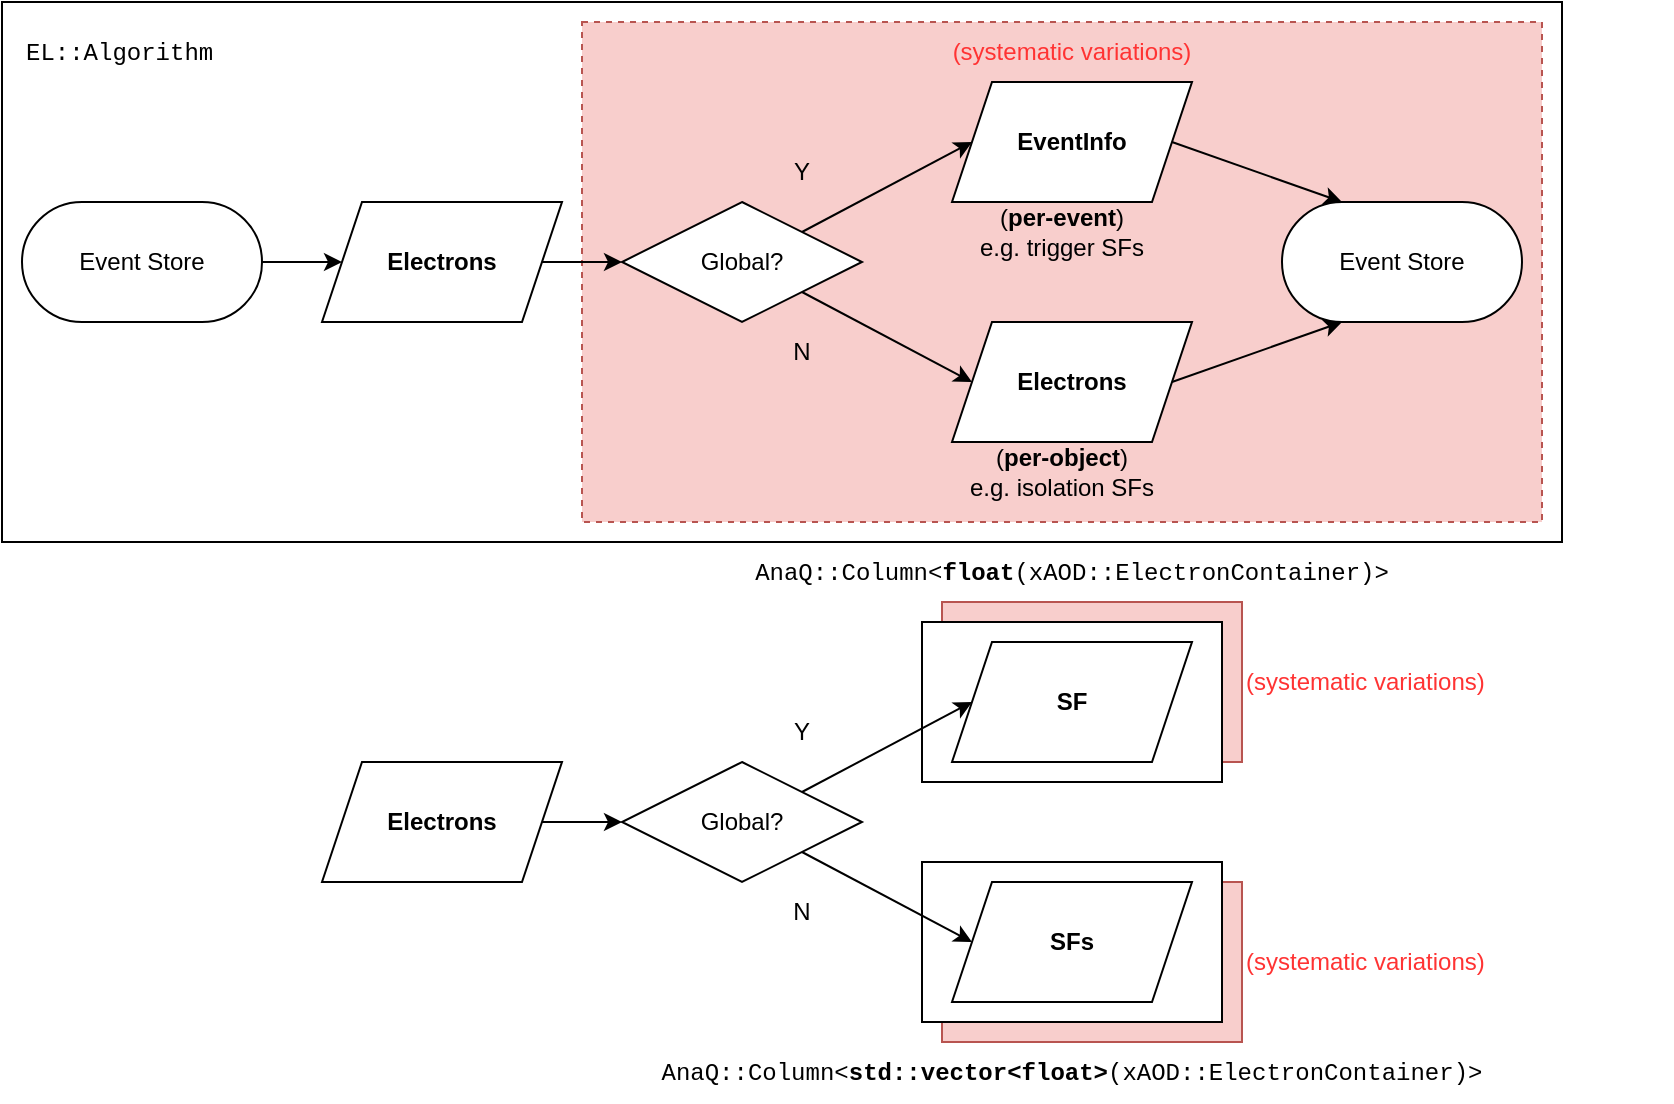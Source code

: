 <mxfile version="24.2.3" type="github">
  <diagram name="Page-1" id="x4Z9gdXSY7LWlNQllm9L">
    <mxGraphModel dx="2844" dy="783" grid="1" gridSize="10" guides="1" tooltips="1" connect="1" arrows="1" fold="1" page="1" pageScale="1" pageWidth="850" pageHeight="1100" math="0" shadow="0">
      <root>
        <mxCell id="0" />
        <mxCell id="1" parent="0" />
        <mxCell id="qdCa6enNUy9_szCfIRxY-2" value="" style="rounded=0;whiteSpace=wrap;html=1;" parent="1" vertex="1">
          <mxGeometry x="-170" y="60" width="780" height="270" as="geometry" />
        </mxCell>
        <mxCell id="qdCa6enNUy9_szCfIRxY-33" value="" style="rounded=0;whiteSpace=wrap;html=1;dashed=1;fillColor=#f8cecc;strokeColor=#b85450;" parent="1" vertex="1">
          <mxGeometry x="120" y="70" width="480" height="250" as="geometry" />
        </mxCell>
        <mxCell id="qdCa6enNUy9_szCfIRxY-72" value="X" style="rounded=0;whiteSpace=wrap;html=1;fillColor=#f8cecc;strokeColor=#b85450;" parent="1" vertex="1">
          <mxGeometry x="300" y="500" width="150" height="80" as="geometry" />
        </mxCell>
        <mxCell id="qdCa6enNUy9_szCfIRxY-70" value="" style="rounded=0;whiteSpace=wrap;html=1;fillColor=#f8cecc;strokeColor=#b85450;" parent="1" vertex="1">
          <mxGeometry x="300" y="360" width="150" height="80" as="geometry" />
        </mxCell>
        <mxCell id="qdCa6enNUy9_szCfIRxY-66" value="" style="rounded=0;whiteSpace=wrap;html=1;" parent="1" vertex="1">
          <mxGeometry x="290" y="490" width="150" height="80" as="geometry" />
        </mxCell>
        <mxCell id="qdCa6enNUy9_szCfIRxY-65" value="" style="rounded=0;whiteSpace=wrap;html=1;" parent="1" vertex="1">
          <mxGeometry x="290" y="370" width="150" height="80" as="geometry" />
        </mxCell>
        <mxCell id="qdCa6enNUy9_szCfIRxY-4" value="" style="rhombus;whiteSpace=wrap;html=1;" parent="1" vertex="1">
          <mxGeometry x="140" y="160" width="120" height="60" as="geometry" />
        </mxCell>
        <mxCell id="qdCa6enNUy9_szCfIRxY-31" style="rounded=0;orthogonalLoop=1;jettySize=auto;html=1;exitX=1;exitY=0.5;exitDx=0;exitDy=0;entryX=0.25;entryY=1;entryDx=0;entryDy=0;" parent="1" source="qdCa6enNUy9_szCfIRxY-6" target="qdCa6enNUy9_szCfIRxY-29" edge="1">
          <mxGeometry relative="1" as="geometry" />
        </mxCell>
        <mxCell id="qdCa6enNUy9_szCfIRxY-6" value="" style="shape=parallelogram;perimeter=parallelogramPerimeter;whiteSpace=wrap;html=1;fixedSize=1;" parent="1" vertex="1">
          <mxGeometry x="305" y="220" width="120" height="60" as="geometry" />
        </mxCell>
        <mxCell id="qdCa6enNUy9_szCfIRxY-7" value="" style="endArrow=classic;html=1;rounded=0;exitX=1;exitY=0;exitDx=0;exitDy=0;entryX=0;entryY=0.5;entryDx=0;entryDy=0;" parent="1" source="qdCa6enNUy9_szCfIRxY-4" edge="1">
          <mxGeometry width="50" height="50" relative="1" as="geometry">
            <mxPoint x="400" y="300" as="sourcePoint" />
            <mxPoint x="315" y="130" as="targetPoint" />
          </mxGeometry>
        </mxCell>
        <mxCell id="qdCa6enNUy9_szCfIRxY-8" value="" style="endArrow=classic;html=1;rounded=0;exitX=1;exitY=1;exitDx=0;exitDy=0;entryX=0;entryY=0.5;entryDx=0;entryDy=0;" parent="1" source="qdCa6enNUy9_szCfIRxY-4" target="qdCa6enNUy9_szCfIRxY-6" edge="1">
          <mxGeometry width="50" height="50" relative="1" as="geometry">
            <mxPoint x="240" y="185" as="sourcePoint" />
            <mxPoint x="325" y="140" as="targetPoint" />
          </mxGeometry>
        </mxCell>
        <mxCell id="qdCa6enNUy9_szCfIRxY-11" value="Global?" style="text;html=1;align=center;verticalAlign=middle;whiteSpace=wrap;rounded=0;" parent="1" vertex="1">
          <mxGeometry x="170" y="175" width="60" height="30" as="geometry" />
        </mxCell>
        <mxCell id="qdCa6enNUy9_szCfIRxY-14" value="&lt;b&gt;Electrons&lt;/b&gt;" style="text;html=1;align=center;verticalAlign=middle;whiteSpace=wrap;rounded=0;" parent="1" vertex="1">
          <mxGeometry x="335" y="235" width="60" height="30" as="geometry" />
        </mxCell>
        <mxCell id="qdCa6enNUy9_szCfIRxY-30" style="rounded=0;orthogonalLoop=1;jettySize=auto;html=1;exitX=1;exitY=0.5;exitDx=0;exitDy=0;entryX=0.25;entryY=0;entryDx=0;entryDy=0;" parent="1" source="qdCa6enNUy9_szCfIRxY-15" target="qdCa6enNUy9_szCfIRxY-29" edge="1">
          <mxGeometry relative="1" as="geometry" />
        </mxCell>
        <mxCell id="qdCa6enNUy9_szCfIRxY-15" value="" style="shape=parallelogram;perimeter=parallelogramPerimeter;whiteSpace=wrap;html=1;fixedSize=1;" parent="1" vertex="1">
          <mxGeometry x="305" y="100" width="120" height="60" as="geometry" />
        </mxCell>
        <mxCell id="qdCa6enNUy9_szCfIRxY-16" value="&lt;b&gt;EventInfo&lt;br&gt;&lt;/b&gt;" style="text;html=1;align=center;verticalAlign=middle;whiteSpace=wrap;rounded=0;" parent="1" vertex="1">
          <mxGeometry x="335" y="115" width="60" height="30" as="geometry" />
        </mxCell>
        <mxCell id="qdCa6enNUy9_szCfIRxY-17" value="(&lt;b&gt;per-object&lt;/b&gt;)&lt;br&gt;e.g. isolation SFs" style="text;html=1;align=center;verticalAlign=middle;whiteSpace=wrap;rounded=0;" parent="1" vertex="1">
          <mxGeometry x="240" y="280" width="240" height="30" as="geometry" />
        </mxCell>
        <mxCell id="qdCa6enNUy9_szCfIRxY-18" value="(&lt;b&gt;per-event&lt;/b&gt;)&lt;br&gt;e.g. trigger SFs" style="text;html=1;align=center;verticalAlign=middle;whiteSpace=wrap;rounded=0;" parent="1" vertex="1">
          <mxGeometry x="240" y="160" width="240" height="30" as="geometry" />
        </mxCell>
        <mxCell id="qdCa6enNUy9_szCfIRxY-19" value="&lt;font face=&quot;Courier New&quot;&gt;EL::Algorithm&lt;/font&gt;" style="text;html=1;align=left;verticalAlign=middle;whiteSpace=wrap;rounded=0;" parent="1" vertex="1">
          <mxGeometry x="-160" y="70" width="360" height="30" as="geometry" />
        </mxCell>
        <mxCell id="qdCa6enNUy9_szCfIRxY-20" value="" style="group;fontStyle=0" parent="1" vertex="1" connectable="0">
          <mxGeometry x="-10" y="160" width="120" height="60" as="geometry" />
        </mxCell>
        <mxCell id="qdCa6enNUy9_szCfIRxY-3" value="" style="shape=parallelogram;perimeter=parallelogramPerimeter;whiteSpace=wrap;html=1;fixedSize=1;" parent="qdCa6enNUy9_szCfIRxY-20" vertex="1">
          <mxGeometry width="120" height="60" as="geometry" />
        </mxCell>
        <mxCell id="qdCa6enNUy9_szCfIRxY-13" value="&lt;b&gt;Electrons&lt;/b&gt;" style="text;html=1;align=center;verticalAlign=middle;whiteSpace=wrap;rounded=0;" parent="qdCa6enNUy9_szCfIRxY-20" vertex="1">
          <mxGeometry x="30" y="15" width="60" height="30" as="geometry" />
        </mxCell>
        <mxCell id="qdCa6enNUy9_szCfIRxY-25" style="edgeStyle=orthogonalEdgeStyle;rounded=0;orthogonalLoop=1;jettySize=auto;html=1;exitX=1;exitY=0.5;exitDx=0;exitDy=0;entryX=0;entryY=0.5;entryDx=0;entryDy=0;" parent="1" source="qdCa6enNUy9_szCfIRxY-23" target="qdCa6enNUy9_szCfIRxY-3" edge="1">
          <mxGeometry relative="1" as="geometry" />
        </mxCell>
        <mxCell id="qdCa6enNUy9_szCfIRxY-23" value="Event Store" style="rounded=1;whiteSpace=wrap;html=1;arcSize=50;" parent="1" vertex="1">
          <mxGeometry x="-160" y="160" width="120" height="60" as="geometry" />
        </mxCell>
        <mxCell id="qdCa6enNUy9_szCfIRxY-26" style="edgeStyle=orthogonalEdgeStyle;rounded=0;orthogonalLoop=1;jettySize=auto;html=1;exitX=1;exitY=0.5;exitDx=0;exitDy=0;entryX=0;entryY=0.5;entryDx=0;entryDy=0;" parent="1" source="qdCa6enNUy9_szCfIRxY-3" target="qdCa6enNUy9_szCfIRxY-4" edge="1">
          <mxGeometry relative="1" as="geometry" />
        </mxCell>
        <mxCell id="qdCa6enNUy9_szCfIRxY-27" value="Y" style="text;html=1;align=center;verticalAlign=middle;whiteSpace=wrap;rounded=0;" parent="1" vertex="1">
          <mxGeometry x="200" y="130" width="60" height="30" as="geometry" />
        </mxCell>
        <mxCell id="qdCa6enNUy9_szCfIRxY-28" value="N" style="text;html=1;align=center;verticalAlign=middle;whiteSpace=wrap;rounded=0;" parent="1" vertex="1">
          <mxGeometry x="200" y="220" width="60" height="30" as="geometry" />
        </mxCell>
        <mxCell id="qdCa6enNUy9_szCfIRxY-29" value="Event Store" style="rounded=1;whiteSpace=wrap;html=1;arcSize=50;" parent="1" vertex="1">
          <mxGeometry x="470" y="160" width="120" height="60" as="geometry" />
        </mxCell>
        <mxCell id="qdCa6enNUy9_szCfIRxY-35" value="(systematic variations)" style="text;align=center;verticalAlign=middle;whiteSpace=wrap;rounded=0;fontColor=#FF3333;" parent="1" vertex="1">
          <mxGeometry x="225" y="80" width="280" height="10" as="geometry" />
        </mxCell>
        <mxCell id="qdCa6enNUy9_szCfIRxY-50" value="" style="rhombus;whiteSpace=wrap;html=1;" parent="1" vertex="1">
          <mxGeometry x="140" y="440" width="120" height="60" as="geometry" />
        </mxCell>
        <mxCell id="qdCa6enNUy9_szCfIRxY-51" value="" style="shape=parallelogram;perimeter=parallelogramPerimeter;whiteSpace=wrap;html=1;fixedSize=1;" parent="1" vertex="1">
          <mxGeometry x="305" y="500" width="120" height="60" as="geometry" />
        </mxCell>
        <mxCell id="qdCa6enNUy9_szCfIRxY-52" value="" style="endArrow=classic;html=1;rounded=0;exitX=1;exitY=0;exitDx=0;exitDy=0;entryX=0;entryY=0.5;entryDx=0;entryDy=0;" parent="1" source="qdCa6enNUy9_szCfIRxY-50" edge="1">
          <mxGeometry width="50" height="50" relative="1" as="geometry">
            <mxPoint x="400" y="580" as="sourcePoint" />
            <mxPoint x="315" y="410" as="targetPoint" />
          </mxGeometry>
        </mxCell>
        <mxCell id="qdCa6enNUy9_szCfIRxY-53" value="" style="endArrow=classic;html=1;rounded=0;exitX=1;exitY=1;exitDx=0;exitDy=0;entryX=0;entryY=0.5;entryDx=0;entryDy=0;" parent="1" source="qdCa6enNUy9_szCfIRxY-50" target="qdCa6enNUy9_szCfIRxY-51" edge="1">
          <mxGeometry width="50" height="50" relative="1" as="geometry">
            <mxPoint x="240" y="465" as="sourcePoint" />
            <mxPoint x="325" y="420" as="targetPoint" />
          </mxGeometry>
        </mxCell>
        <mxCell id="qdCa6enNUy9_szCfIRxY-54" value="Global?" style="text;html=1;align=center;verticalAlign=middle;whiteSpace=wrap;rounded=0;" parent="1" vertex="1">
          <mxGeometry x="170" y="455" width="60" height="30" as="geometry" />
        </mxCell>
        <mxCell id="qdCa6enNUy9_szCfIRxY-55" value="&lt;font&gt;&lt;b&gt;SFs&lt;/b&gt;&lt;/font&gt;" style="text;html=1;align=center;verticalAlign=middle;whiteSpace=wrap;rounded=0;fontFamily=Helvetica;" parent="1" vertex="1">
          <mxGeometry x="335" y="515" width="60" height="30" as="geometry" />
        </mxCell>
        <mxCell id="qdCa6enNUy9_szCfIRxY-56" value="" style="shape=parallelogram;perimeter=parallelogramPerimeter;whiteSpace=wrap;html=1;fixedSize=1;" parent="1" vertex="1">
          <mxGeometry x="305" y="380" width="120" height="60" as="geometry" />
        </mxCell>
        <mxCell id="qdCa6enNUy9_szCfIRxY-57" value="&lt;font&gt;&lt;b&gt;SF&lt;/b&gt;&lt;/font&gt;" style="text;html=1;align=center;verticalAlign=middle;whiteSpace=wrap;rounded=0;fontFamily=Helvetica;" parent="1" vertex="1">
          <mxGeometry x="335" y="395" width="60" height="30" as="geometry" />
        </mxCell>
        <mxCell id="qdCa6enNUy9_szCfIRxY-58" value="" style="group;fontStyle=1" parent="1" vertex="1" connectable="0">
          <mxGeometry x="-10" y="440" width="120" height="60" as="geometry" />
        </mxCell>
        <mxCell id="qdCa6enNUy9_szCfIRxY-59" value="" style="shape=parallelogram;perimeter=parallelogramPerimeter;whiteSpace=wrap;html=1;fixedSize=1;" parent="qdCa6enNUy9_szCfIRxY-58" vertex="1">
          <mxGeometry width="120" height="60" as="geometry" />
        </mxCell>
        <mxCell id="qdCa6enNUy9_szCfIRxY-60" value="&lt;b&gt;Electrons&lt;/b&gt;" style="text;html=1;align=center;verticalAlign=middle;whiteSpace=wrap;rounded=0;" parent="qdCa6enNUy9_szCfIRxY-58" vertex="1">
          <mxGeometry x="30" y="15" width="60" height="30" as="geometry" />
        </mxCell>
        <mxCell id="qdCa6enNUy9_szCfIRxY-61" style="edgeStyle=orthogonalEdgeStyle;rounded=0;orthogonalLoop=1;jettySize=auto;html=1;exitX=1;exitY=0.5;exitDx=0;exitDy=0;entryX=0;entryY=0.5;entryDx=0;entryDy=0;" parent="1" source="qdCa6enNUy9_szCfIRxY-59" target="qdCa6enNUy9_szCfIRxY-50" edge="1">
          <mxGeometry relative="1" as="geometry" />
        </mxCell>
        <mxCell id="qdCa6enNUy9_szCfIRxY-62" value="Y" style="text;html=1;align=center;verticalAlign=middle;whiteSpace=wrap;rounded=0;" parent="1" vertex="1">
          <mxGeometry x="200" y="410" width="60" height="30" as="geometry" />
        </mxCell>
        <mxCell id="qdCa6enNUy9_szCfIRxY-63" value="N" style="text;html=1;align=center;verticalAlign=middle;whiteSpace=wrap;rounded=0;" parent="1" vertex="1">
          <mxGeometry x="200" y="500" width="60" height="30" as="geometry" />
        </mxCell>
        <mxCell id="qdCa6enNUy9_szCfIRxY-68" value="&lt;font face=&quot;Courier New&quot;&gt;AnaQ::Column&amp;lt;&lt;b&gt;std::vector&amp;lt;float&amp;gt;&lt;/b&gt;(xAOD::ElectronContainer)&amp;gt;&lt;/font&gt;" style="text;html=1;align=center;verticalAlign=middle;whiteSpace=wrap;rounded=0;" parent="1" vertex="1">
          <mxGeometry x="65" y="580" width="600" height="30" as="geometry" />
        </mxCell>
        <mxCell id="qdCa6enNUy9_szCfIRxY-69" value="&lt;font face=&quot;Courier New&quot;&gt;AnaQ::Column&amp;lt;&lt;b&gt;float&lt;/b&gt;(xAOD::ElectronContainer)&amp;gt;&lt;/font&gt;" style="text;html=1;align=center;verticalAlign=middle;whiteSpace=wrap;rounded=0;" parent="1" vertex="1">
          <mxGeometry x="335" y="330" width="60" height="30" as="geometry" />
        </mxCell>
        <mxCell id="qdCa6enNUy9_szCfIRxY-73" value="(systematic variations)" style="text;html=1;align=left;verticalAlign=middle;whiteSpace=wrap;rounded=0;fontColor=#FF3333;" parent="1" vertex="1">
          <mxGeometry x="450" y="525" width="150" height="30" as="geometry" />
        </mxCell>
        <mxCell id="qdCa6enNUy9_szCfIRxY-74" value="(systematic variations)" style="text;html=1;align=left;verticalAlign=middle;whiteSpace=wrap;rounded=0;fontColor=#FF3333;" parent="1" vertex="1">
          <mxGeometry x="450" y="385" width="150" height="30" as="geometry" />
        </mxCell>
      </root>
    </mxGraphModel>
  </diagram>
</mxfile>
